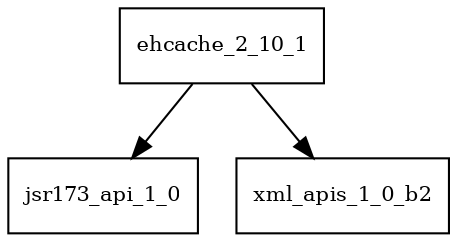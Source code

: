 digraph ehcache_2_10_1_dependencies {
  node [shape = box, fontsize=10.0];
  ehcache_2_10_1 -> jsr173_api_1_0;
  ehcache_2_10_1 -> xml_apis_1_0_b2;
}
